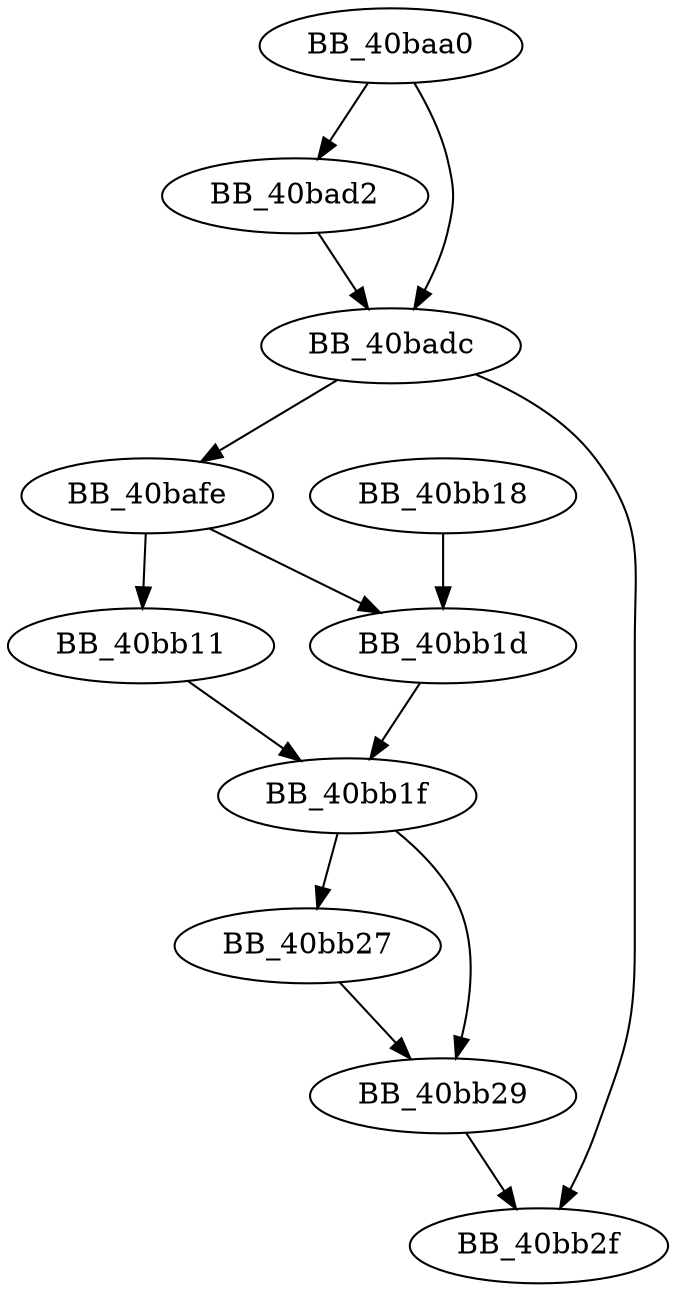 DiGraph sub_40BAA0{
BB_40baa0->BB_40bad2
BB_40baa0->BB_40badc
BB_40bad2->BB_40badc
BB_40badc->BB_40bafe
BB_40badc->BB_40bb2f
BB_40bafe->BB_40bb11
BB_40bafe->BB_40bb1d
BB_40bb11->BB_40bb1f
BB_40bb18->BB_40bb1d
BB_40bb1d->BB_40bb1f
BB_40bb1f->BB_40bb27
BB_40bb1f->BB_40bb29
BB_40bb27->BB_40bb29
BB_40bb29->BB_40bb2f
}
